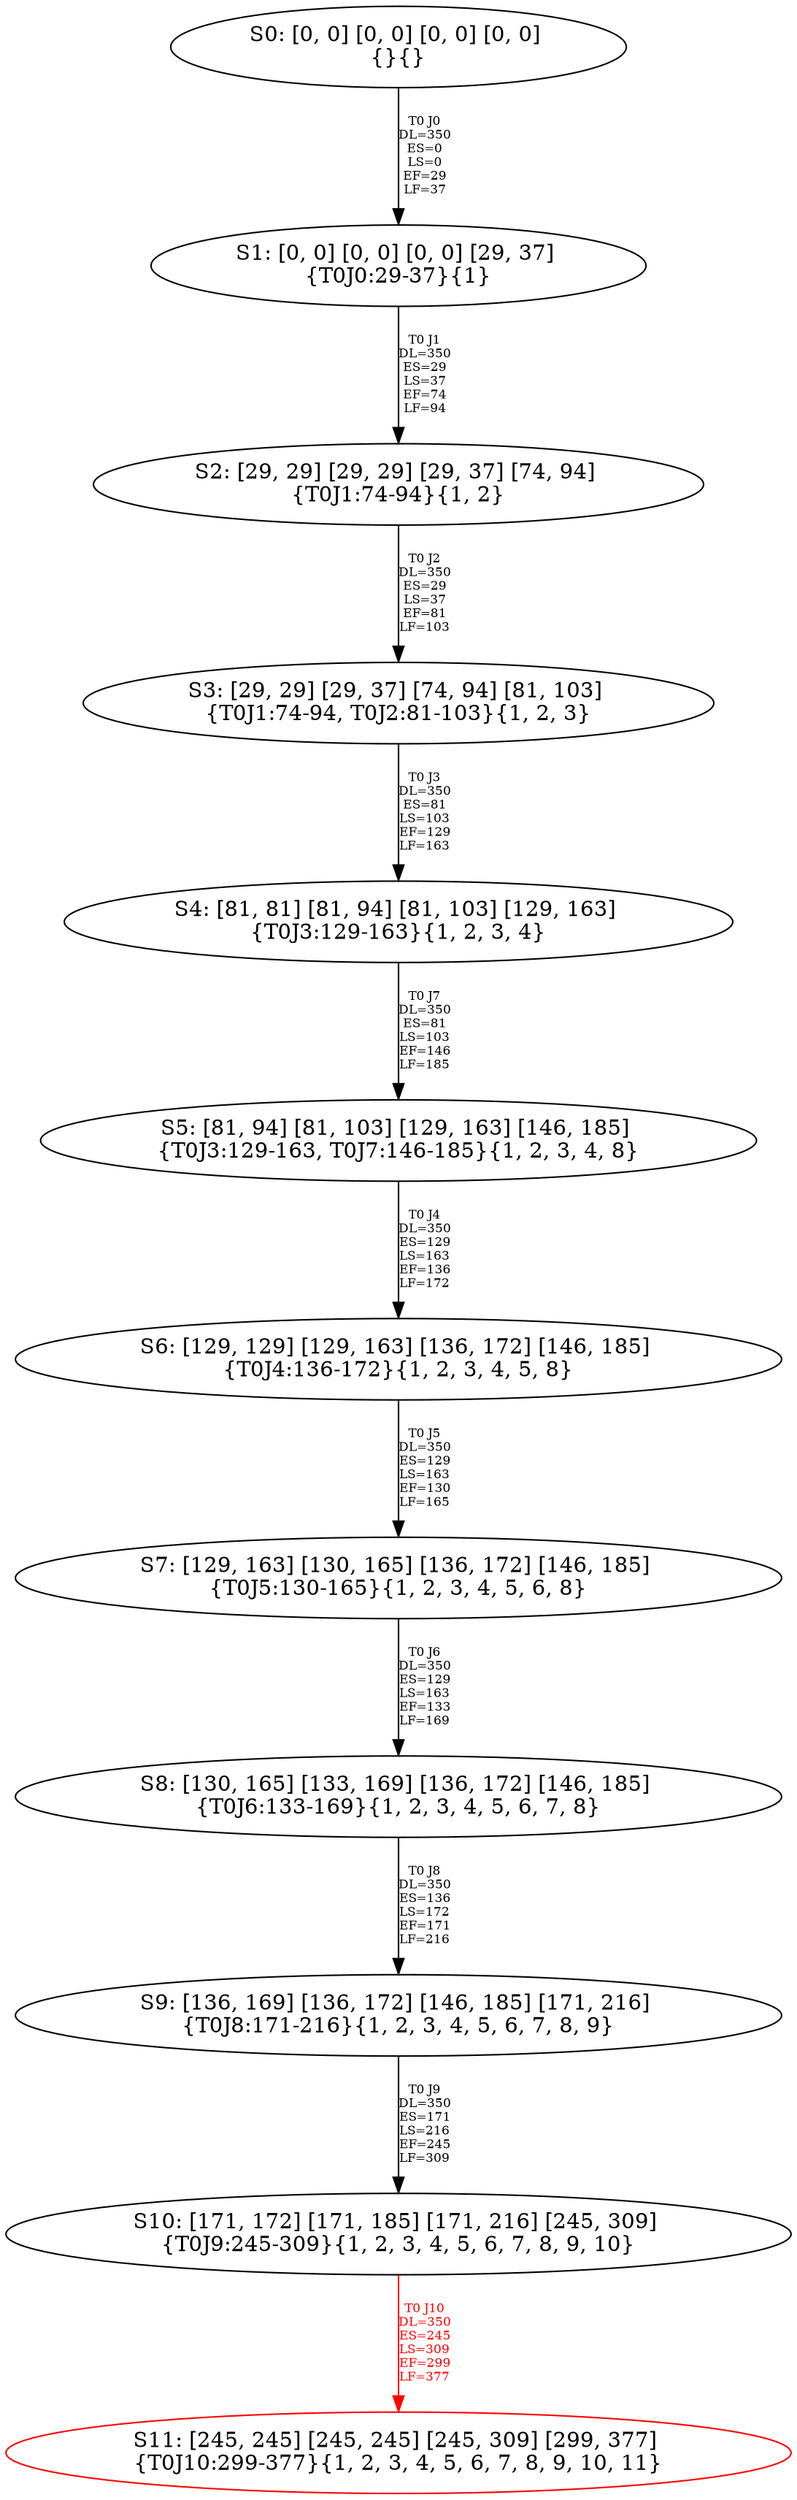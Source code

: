 digraph {
	S0[label="S0: [0, 0] [0, 0] [0, 0] [0, 0] \n{}{}"];
	S1[label="S1: [0, 0] [0, 0] [0, 0] [29, 37] \n{T0J0:29-37}{1}"];
	S2[label="S2: [29, 29] [29, 29] [29, 37] [74, 94] \n{T0J1:74-94}{1, 2}"];
	S3[label="S3: [29, 29] [29, 37] [74, 94] [81, 103] \n{T0J1:74-94, T0J2:81-103}{1, 2, 3}"];
	S4[label="S4: [81, 81] [81, 94] [81, 103] [129, 163] \n{T0J3:129-163}{1, 2, 3, 4}"];
	S5[label="S5: [81, 94] [81, 103] [129, 163] [146, 185] \n{T0J3:129-163, T0J7:146-185}{1, 2, 3, 4, 8}"];
	S6[label="S6: [129, 129] [129, 163] [136, 172] [146, 185] \n{T0J4:136-172}{1, 2, 3, 4, 5, 8}"];
	S7[label="S7: [129, 163] [130, 165] [136, 172] [146, 185] \n{T0J5:130-165}{1, 2, 3, 4, 5, 6, 8}"];
	S8[label="S8: [130, 165] [133, 169] [136, 172] [146, 185] \n{T0J6:133-169}{1, 2, 3, 4, 5, 6, 7, 8}"];
	S9[label="S9: [136, 169] [136, 172] [146, 185] [171, 216] \n{T0J8:171-216}{1, 2, 3, 4, 5, 6, 7, 8, 9}"];
	S10[label="S10: [171, 172] [171, 185] [171, 216] [245, 309] \n{T0J9:245-309}{1, 2, 3, 4, 5, 6, 7, 8, 9, 10}"];
	S11[label="S11: [245, 245] [245, 245] [245, 309] [299, 377] \n{T0J10:299-377}{1, 2, 3, 4, 5, 6, 7, 8, 9, 10, 11}"];
	S0 -> S1[label="T0 J0\nDL=350\nES=0\nLS=0\nEF=29\nLF=37",fontsize=8];
	S1 -> S2[label="T0 J1\nDL=350\nES=29\nLS=37\nEF=74\nLF=94",fontsize=8];
	S2 -> S3[label="T0 J2\nDL=350\nES=29\nLS=37\nEF=81\nLF=103",fontsize=8];
	S3 -> S4[label="T0 J3\nDL=350\nES=81\nLS=103\nEF=129\nLF=163",fontsize=8];
	S4 -> S5[label="T0 J7\nDL=350\nES=81\nLS=103\nEF=146\nLF=185",fontsize=8];
	S5 -> S6[label="T0 J4\nDL=350\nES=129\nLS=163\nEF=136\nLF=172",fontsize=8];
	S6 -> S7[label="T0 J5\nDL=350\nES=129\nLS=163\nEF=130\nLF=165",fontsize=8];
	S7 -> S8[label="T0 J6\nDL=350\nES=129\nLS=163\nEF=133\nLF=169",fontsize=8];
	S8 -> S9[label="T0 J8\nDL=350\nES=136\nLS=172\nEF=171\nLF=216",fontsize=8];
	S9 -> S10[label="T0 J9\nDL=350\nES=171\nLS=216\nEF=245\nLF=309",fontsize=8];
	S10 -> S11[label="T0 J10\nDL=350\nES=245\nLS=309\nEF=299\nLF=377",color=Red,fontcolor=Red,fontsize=8];
S11[color=Red];
}
